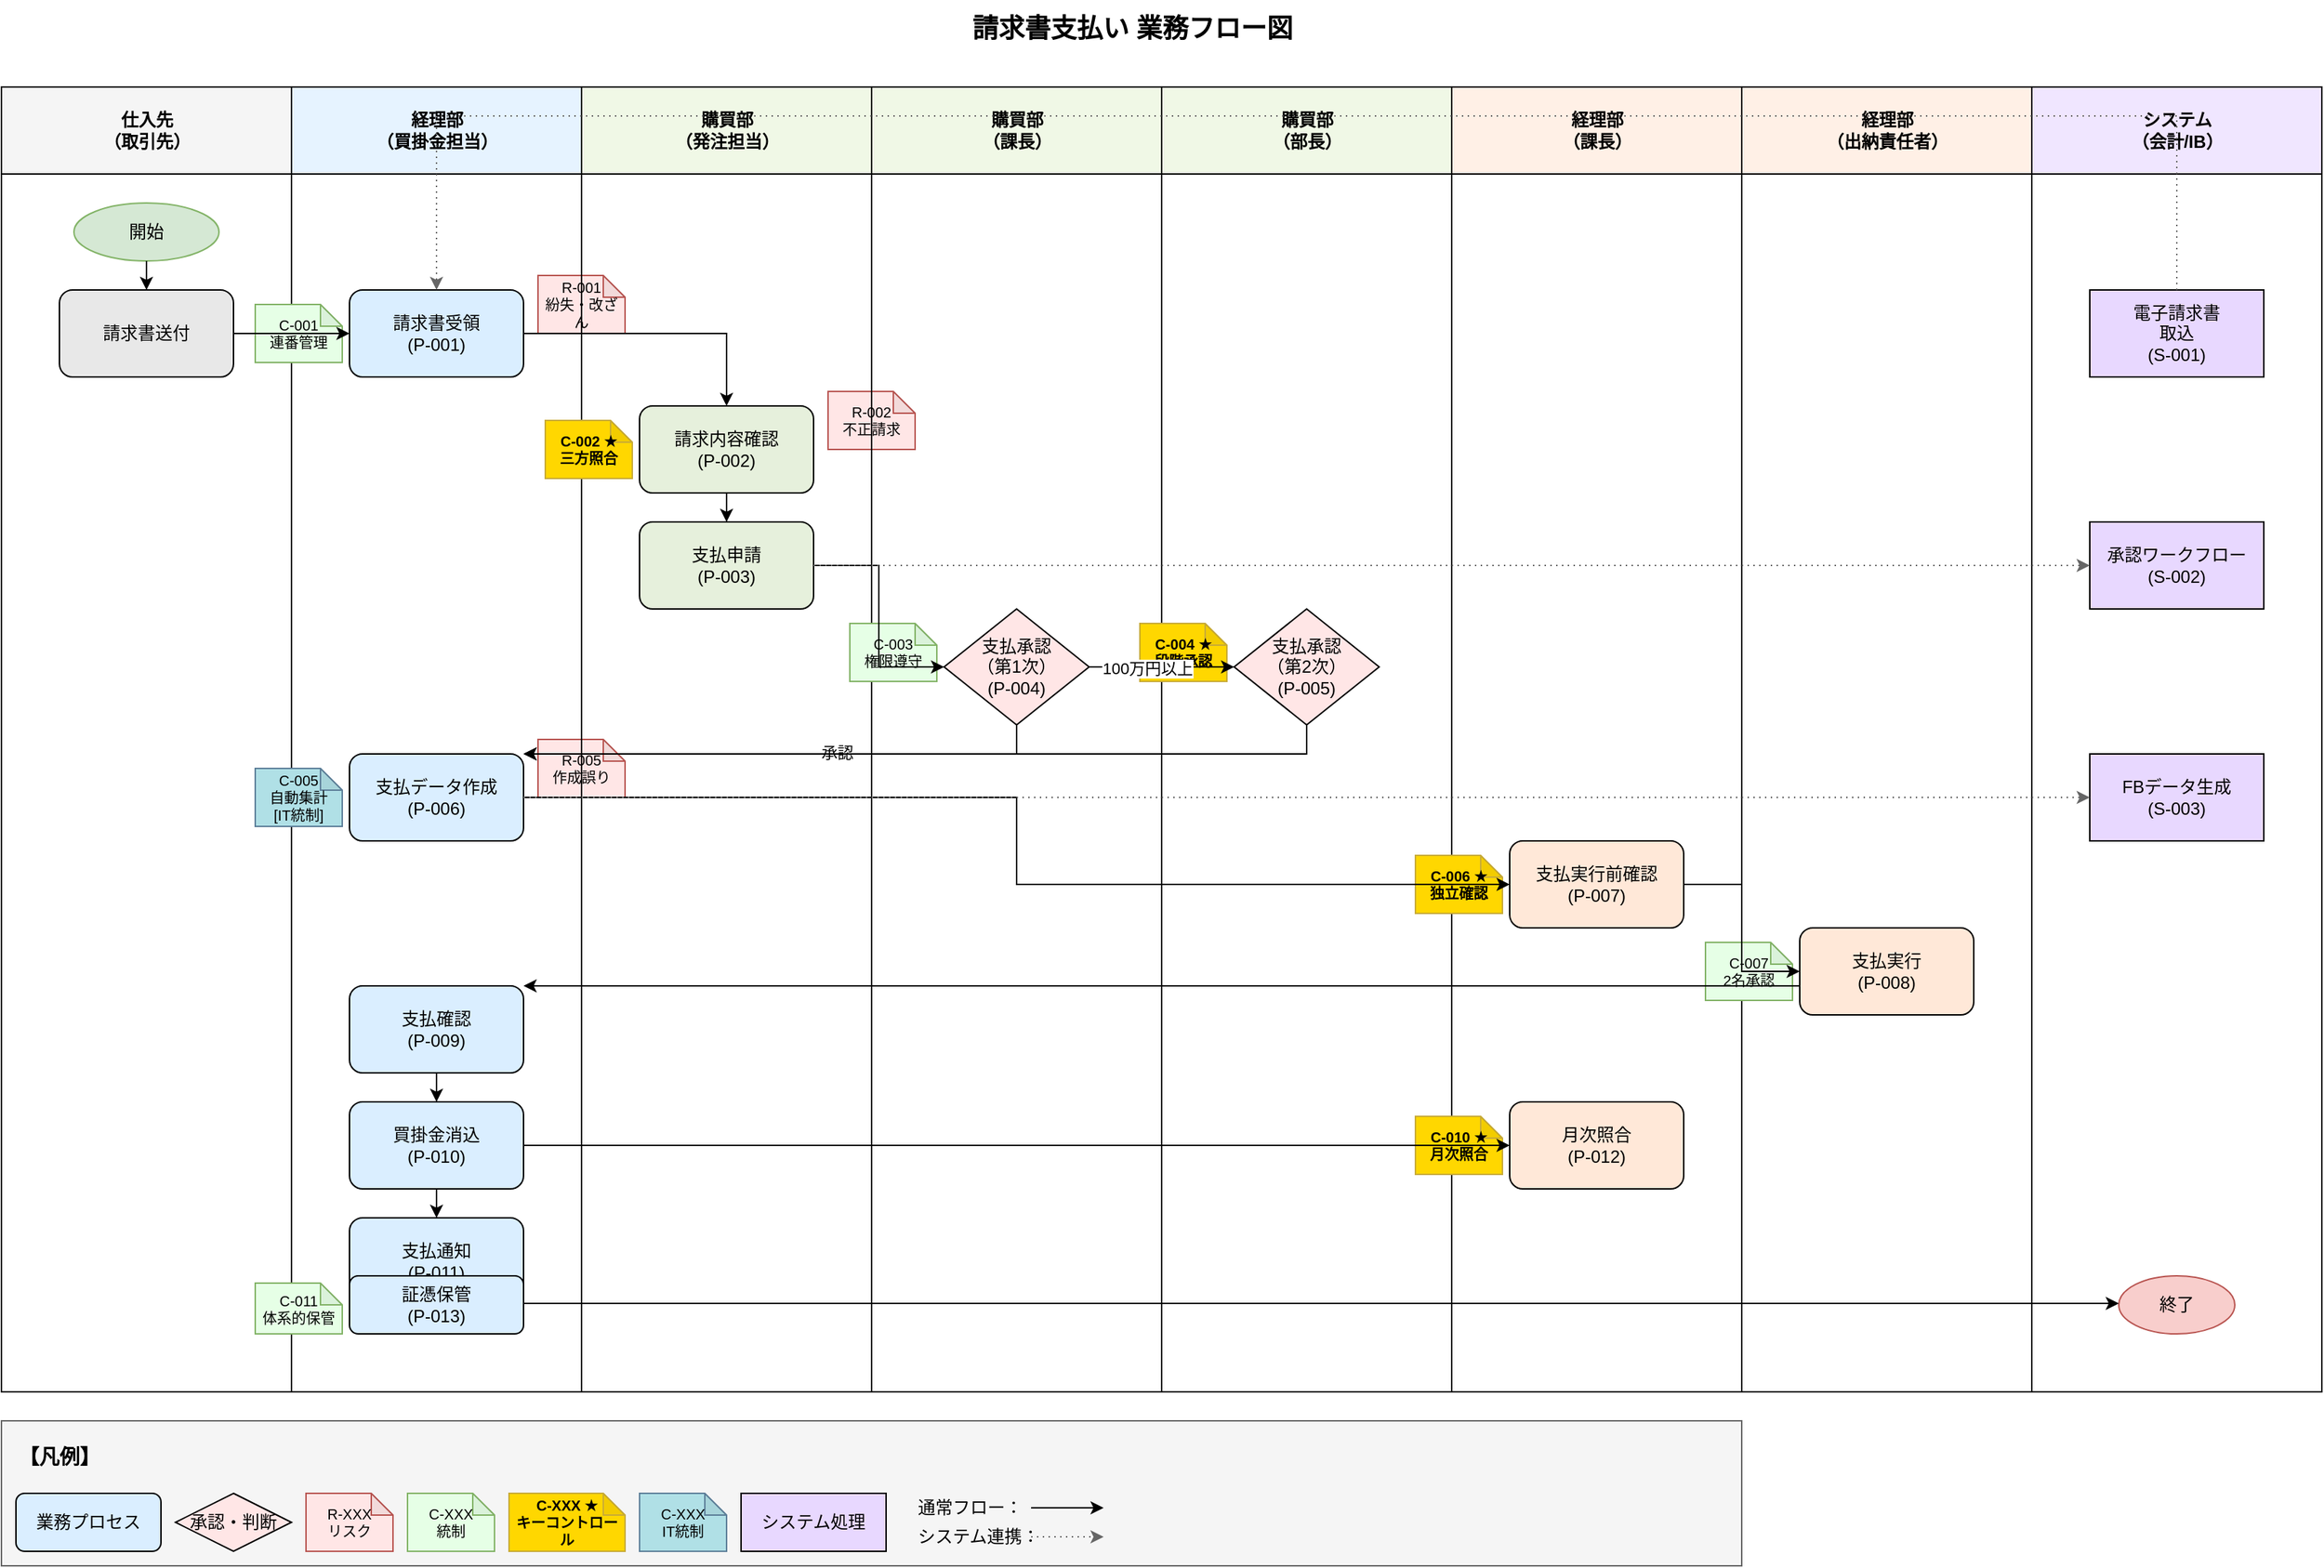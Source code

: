 <mxfile version="24.0.0" type="device">
  <diagram name="請求書支払い業務フロー図" id="ap-process-flow">
    <mxGraphModel dx="1422" dy="794" grid="1" gridSize="10" guides="1" tooltips="1" connect="1" arrows="1" fold="1" page="1" pageScale="1" pageWidth="1654" pageHeight="1169" math="0" shadow="0">
      <root>
        <mxCell id="0" />
        <mxCell id="1" parent="0" />
        
        <!-- タイトル -->
        <mxCell id="title" value="請求書支払い 業務フロー図" style="text;html=1;strokeColor=none;fillColor=none;align=center;verticalAlign=middle;whiteSpace=wrap;rounded=0;fontSize=18;fontStyle=1" parent="1" vertex="1">
          <mxGeometry x="600" y="20" width="400" height="40" as="geometry" />
        </mxCell>
        
        <!-- スイムレーンコンテナ -->
        <mxCell id="2" value="" style="swimlane;startSize=0;" parent="1" vertex="1">
          <mxGeometry x="20" y="80" width="1600" height="900" as="geometry" />
        </mxCell>
        
        <!-- 仕入先 -->
        <mxCell id="3" value="仕入先&lt;br&gt;（取引先）" style="swimlane;html=1;startSize=60;fillColor=#F5F5F5;" parent="2" vertex="1">
          <mxGeometry width="200" height="900" as="geometry" />
        </mxCell>
        
        <mxCell id="start" value="開始" style="ellipse;whiteSpace=wrap;html=1;fillColor=#D5E8D4;strokeColor=#82B366;" parent="3" vertex="1">
          <mxGeometry x="50" y="80" width="100" height="40" as="geometry" />
        </mxCell>
        
        <!-- 請求書送付 -->
        <mxCell id="vendor-invoice" value="請求書送付" style="rounded=1;whiteSpace=wrap;html=1;fillColor=#E8E8E8;" parent="3" vertex="1">
          <mxGeometry x="40" y="140" width="120" height="60" as="geometry" />
        </mxCell>
        
        <!-- 経理部 -->
        <mxCell id="4" value="経理部&lt;br&gt;（買掛金担当）" style="swimlane;html=1;startSize=60;fillColor=#E6F3FF;" parent="2" vertex="1">
          <mxGeometry x="200" width="200" height="900" as="geometry" />
        </mxCell>
        
        <!-- P-001: 請求書受領 -->
        <mxCell id="process-001" value="請求書受領&lt;br&gt;(P-001)" style="rounded=1;whiteSpace=wrap;html=1;fillColor=#DAEEFF;strokeColor=#000000;" parent="4" vertex="1">
          <mxGeometry x="40" y="140" width="120" height="60" as="geometry" />
        </mxCell>
        
        <!-- R-001 -->
        <mxCell id="risk-001" value="R-001&lt;br&gt;紛失・改ざん" style="shape=note;whiteSpace=wrap;html=1;backgroundOutline=1;darkOpacity=0.05;fillColor=#FFE6E6;strokeColor=#B85450;size=15;fontSize=10;" parent="4" vertex="1">
          <mxGeometry x="170" y="130" width="60" height="40" as="geometry" />
        </mxCell>
        
        <!-- C-001 -->
        <mxCell id="control-001" value="C-001&lt;br&gt;連番管理" style="shape=note;whiteSpace=wrap;html=1;backgroundOutline=1;darkOpacity=0.05;fillColor=#E6FFE6;strokeColor=#82B366;size=15;fontSize=10;" parent="4" vertex="1">
          <mxGeometry x="-25" y="150" width="60" height="40" as="geometry" />
        </mxCell>
        
        <!-- P-006: 支払データ作成 -->
        <mxCell id="process-006" value="支払データ作成&lt;br&gt;(P-006)" style="rounded=1;whiteSpace=wrap;html=1;fillColor=#DAEEFF;strokeColor=#000000;" parent="4" vertex="1">
          <mxGeometry x="40" y="460" width="120" height="60" as="geometry" />
        </mxCell>
        
        <!-- R-005 -->
        <mxCell id="risk-005" value="R-005&lt;br&gt;作成誤り" style="shape=note;whiteSpace=wrap;html=1;backgroundOutline=1;darkOpacity=0.05;fillColor=#FFE6E6;strokeColor=#B85450;size=15;fontSize=10;" parent="4" vertex="1">
          <mxGeometry x="170" y="450" width="60" height="40" as="geometry" />
        </mxCell>
        
        <!-- C-005 -->
        <mxCell id="control-005" value="C-005&lt;br&gt;自動集計&lt;br&gt;[IT統制]" style="shape=note;whiteSpace=wrap;html=1;backgroundOutline=1;darkOpacity=0.05;fillColor=#B0E0E6;strokeColor=#5D7F99;size=15;fontSize=10;" parent="4" vertex="1">
          <mxGeometry x="-25" y="470" width="60" height="40" as="geometry" />
        </mxCell>
        
        <!-- P-009: 支払確認 -->
        <mxCell id="process-009" value="支払確認&lt;br&gt;(P-009)" style="rounded=1;whiteSpace=wrap;html=1;fillColor=#DAEEFF;strokeColor=#000000;" parent="4" vertex="1">
          <mxGeometry x="40" y="620" width="120" height="60" as="geometry" />
        </mxCell>
        
        <!-- P-010: 買掛金消込 -->
        <mxCell id="process-010" value="買掛金消込&lt;br&gt;(P-010)" style="rounded=1;whiteSpace=wrap;html=1;fillColor=#DAEEFF;strokeColor=#000000;" parent="4" vertex="1">
          <mxGeometry x="40" y="700" width="120" height="60" as="geometry" />
        </mxCell>
        
        <!-- P-011: 支払通知 -->
        <mxCell id="process-011" value="支払通知&lt;br&gt;(P-011)" style="rounded=1;whiteSpace=wrap;html=1;fillColor=#DAEEFF;strokeColor=#000000;" parent="4" vertex="1">
          <mxGeometry x="40" y="780" width="120" height="60" as="geometry" />
        </mxCell>
        
        <!-- 購買部 -->
        <mxCell id="5" value="購買部&lt;br&gt;（発注担当）" style="swimlane;html=1;startSize=60;fillColor=#F0F8E6;" parent="2" vertex="1">
          <mxGeometry x="400" width="200" height="900" as="geometry" />
        </mxCell>
        
        <!-- P-002: 請求内容確認 -->
        <mxCell id="process-002" value="請求内容確認&lt;br&gt;(P-002)" style="rounded=1;whiteSpace=wrap;html=1;fillColor=#E6F0DC;strokeColor=#000000;" parent="5" vertex="1">
          <mxGeometry x="40" y="220" width="120" height="60" as="geometry" />
        </mxCell>
        
        <!-- R-002 -->
        <mxCell id="risk-002" value="R-002&lt;br&gt;不正請求" style="shape=note;whiteSpace=wrap;html=1;backgroundOutline=1;darkOpacity=0.05;fillColor=#FFE6E6;strokeColor=#B85450;size=15;fontSize=10;" parent="5" vertex="1">
          <mxGeometry x="170" y="210" width="60" height="40" as="geometry" />
        </mxCell>
        
        <!-- C-002 -->
        <mxCell id="control-002" value="C-002 ★&lt;br&gt;三方照合" style="shape=note;whiteSpace=wrap;html=1;backgroundOutline=1;darkOpacity=0.05;fillColor=#FFD700;strokeColor=#C8AB37;size=15;fontSize=10;fontStyle=1;" parent="5" vertex="1">
          <mxGeometry x="-25" y="230" width="60" height="40" as="geometry" />
        </mxCell>
        
        <!-- P-003: 支払申請 -->
        <mxCell id="process-003" value="支払申請&lt;br&gt;(P-003)" style="rounded=1;whiteSpace=wrap;html=1;fillColor=#E6F0DC;strokeColor=#000000;" parent="5" vertex="1">
          <mxGeometry x="40" y="300" width="120" height="60" as="geometry" />
        </mxCell>
        
        <!-- 購買部課長 -->
        <mxCell id="6" value="購買部&lt;br&gt;（課長）" style="swimlane;html=1;startSize=60;fillColor=#F0F8E6;" parent="2" vertex="1">
          <mxGeometry x="600" width="200" height="900" as="geometry" />
        </mxCell>
        
        <!-- P-004: 支払承認（第1次） -->
        <mxCell id="process-004" value="支払承認&lt;br&gt;（第1次）&lt;br&gt;(P-004)" style="rhombus;whiteSpace=wrap;html=1;fillColor=#FFE6E6;" parent="6" vertex="1">
          <mxGeometry x="50" y="360" width="100" height="80" as="geometry" />
        </mxCell>
        
        <!-- C-003 -->
        <mxCell id="control-003" value="C-003&lt;br&gt;権限遵守" style="shape=note;whiteSpace=wrap;html=1;backgroundOutline=1;darkOpacity=0.05;fillColor=#E6FFE6;strokeColor=#82B366;size=15;fontSize=10;" parent="6" vertex="1">
          <mxGeometry x="-15" y="370" width="60" height="40" as="geometry" />
        </mxCell>
        
        <!-- 購買部部長 -->
        <mxCell id="7" value="購買部&lt;br&gt;（部長）" style="swimlane;html=1;startSize=60;fillColor=#F0F8E6;" parent="2" vertex="1">
          <mxGeometry x="800" width="200" height="900" as="geometry" />
        </mxCell>
        
        <!-- P-005: 支払承認（第2次） -->
        <mxCell id="process-005" value="支払承認&lt;br&gt;（第2次）&lt;br&gt;(P-005)" style="rhombus;whiteSpace=wrap;html=1;fillColor=#FFE6E6;" parent="7" vertex="1">
          <mxGeometry x="50" y="360" width="100" height="80" as="geometry" />
        </mxCell>
        
        <!-- C-004 -->
        <mxCell id="control-004" value="C-004 ★&lt;br&gt;段階承認" style="shape=note;whiteSpace=wrap;html=1;backgroundOutline=1;darkOpacity=0.05;fillColor=#FFD700;strokeColor=#C8AB37;size=15;fontSize=10;fontStyle=1;" parent="7" vertex="1">
          <mxGeometry x="-15" y="370" width="60" height="40" as="geometry" />
        </mxCell>
        
        <!-- 経理部課長 -->
        <mxCell id="8" value="経理部&lt;br&gt;（課長）" style="swimlane;html=1;startSize=60;fillColor=#FFF0E6;" parent="2" vertex="1">
          <mxGeometry x="1000" width="200" height="900" as="geometry" />
        </mxCell>
        
        <!-- P-007: 支払実行前確認 -->
        <mxCell id="process-007" value="支払実行前確認&lt;br&gt;(P-007)" style="rounded=1;whiteSpace=wrap;html=1;fillColor=#FFE8D8;strokeColor=#000000;" parent="8" vertex="1">
          <mxGeometry x="40" y="520" width="120" height="60" as="geometry" />
        </mxCell>
        
        <!-- C-006 -->
        <mxCell id="control-006" value="C-006 ★&lt;br&gt;独立確認" style="shape=note;whiteSpace=wrap;html=1;backgroundOutline=1;darkOpacity=0.05;fillColor=#FFD700;strokeColor=#C8AB37;size=15;fontSize=10;fontStyle=1;" parent="8" vertex="1">
          <mxGeometry x="-25" y="530" width="60" height="40" as="geometry" />
        </mxCell>
        
        <!-- P-012: 月次照合 -->
        <mxCell id="process-012" value="月次照合&lt;br&gt;(P-012)" style="rounded=1;whiteSpace=wrap;html=1;fillColor=#FFE8D8;strokeColor=#000000;" parent="8" vertex="1">
          <mxGeometry x="40" y="700" width="120" height="60" as="geometry" />
        </mxCell>
        
        <!-- C-010 -->
        <mxCell id="control-010" value="C-010 ★&lt;br&gt;月次照合" style="shape=note;whiteSpace=wrap;html=1;backgroundOutline=1;darkOpacity=0.05;fillColor=#FFD700;strokeColor=#C8AB37;size=15;fontSize=10;fontStyle=1;" parent="8" vertex="1">
          <mxGeometry x="-25" y="710" width="60" height="40" as="geometry" />
        </mxCell>
        
        <!-- 経理部出納責任者 -->
        <mxCell id="9" value="経理部&lt;br&gt;（出納責任者）" style="swimlane;html=1;startSize=60;fillColor=#FFF0E6;" parent="2" vertex="1">
          <mxGeometry x="1200" width="200" height="900" as="geometry" />
        </mxCell>
        
        <!-- P-008: 支払実行 -->
        <mxCell id="process-008" value="支払実行&lt;br&gt;(P-008)" style="rounded=1;whiteSpace=wrap;html=1;fillColor=#FFE8D8;strokeColor=#000000;" parent="9" vertex="1">
          <mxGeometry x="40" y="580" width="120" height="60" as="geometry" />
        </mxCell>
        
        <!-- C-007 -->
        <mxCell id="control-007" value="C-007&lt;br&gt;2名承認" style="shape=note;whiteSpace=wrap;html=1;backgroundOutline=1;darkOpacity=0.05;fillColor=#E6FFE6;strokeColor=#82B366;size=15;fontSize=10;" parent="9" vertex="1">
          <mxGeometry x="-25" y="590" width="60" height="40" as="geometry" />
        </mxCell>
        
        <!-- システム -->
        <mxCell id="10" value="システム&lt;br&gt;（会計/IB）" style="swimlane;html=1;startSize=60;fillColor=#F0E6FF;" parent="2" vertex="1">
          <mxGeometry x="1400" width="200" height="900" as="geometry" />
        </mxCell>
        
        <!-- S-001: 電子請求書システム -->
        <mxCell id="system-001" value="電子請求書&lt;br&gt;取込&lt;br&gt;(S-001)" style="rectangle;whiteSpace=wrap;html=1;fillColor=#E8D8FF;strokeColor=#000000;" parent="10" vertex="1">
          <mxGeometry x="40" y="140" width="120" height="60" as="geometry" />
        </mxCell>
        
        <!-- S-002: 購買管理システム -->
        <mxCell id="system-002" value="承認ワークフロー&lt;br&gt;(S-002)" style="rectangle;whiteSpace=wrap;html=1;fillColor=#E8D8FF;strokeColor=#000000;" parent="10" vertex="1">
          <mxGeometry x="40" y="300" width="120" height="60" as="geometry" />
        </mxCell>
        
        <!-- S-003: 会計システム -->
        <mxCell id="system-003" value="FBデータ生成&lt;br&gt;(S-003)" style="rectangle;whiteSpace=wrap;html=1;fillColor=#E8D8FF;strokeColor=#000000;" parent="10" vertex="1">
          <mxGeometry x="40" y="460" width="120" height="60" as="geometry" />
        </mxCell>
        
        <mxCell id="end" value="終了" style="ellipse;whiteSpace=wrap;html=1;fillColor=#F8CECC;strokeColor=#B85450;" parent="10" vertex="1">
          <mxGeometry x="60" y="820" width="80" height="40" as="geometry" />
        </mxCell>
        
        <!-- フロー線 -->
        <mxCell id="flow-1" style="edgeStyle=orthogonalEdgeStyle;rounded=0;orthogonalLoop=1;jettySize=auto;html=1;" parent="1" source="start" target="vendor-invoice" edge="1">
          <mxGeometry relative="1" as="geometry" />
        </mxCell>
        
        <mxCell id="flow-2" style="edgeStyle=orthogonalEdgeStyle;rounded=0;orthogonalLoop=1;jettySize=auto;html=1;" parent="1" source="vendor-invoice" target="process-001" edge="1">
          <mxGeometry relative="1" as="geometry" />
        </mxCell>
        
        <mxCell id="flow-3" style="edgeStyle=orthogonalEdgeStyle;rounded=0;orthogonalLoop=1;jettySize=auto;html=1;" parent="1" source="process-001" target="process-002" edge="1">
          <mxGeometry relative="1" as="geometry" />
        </mxCell>
        
        <mxCell id="flow-4" style="edgeStyle=orthogonalEdgeStyle;rounded=0;orthogonalLoop=1;jettySize=auto;html=1;" parent="1" source="process-002" target="process-003" edge="1">
          <mxGeometry relative="1" as="geometry" />
        </mxCell>
        
        <mxCell id="flow-5" style="edgeStyle=orthogonalEdgeStyle;rounded=0;orthogonalLoop=1;jettySize=auto;html=1;" parent="1" source="process-003" target="process-004" edge="1">
          <mxGeometry relative="1" as="geometry" />
        </mxCell>
        
        <mxCell id="flow-6" style="edgeStyle=orthogonalEdgeStyle;rounded=0;orthogonalLoop=1;jettySize=auto;html=1;" parent="1" source="process-004" target="process-005" edge="1">
          <mxGeometry relative="1" as="geometry">
            <Array as="points">
              <mxPoint x="720" y="480" />
              <mxPoint x="720" y="480" />
            </Array>
          </mxGeometry>
        </mxCell>
        
        <mxCell id="flow-6-label" value="100万円以上" style="edgeLabel;html=1;align=center;verticalAlign=middle;resizable=0;points=[];" parent="flow-6" vertex="1" connectable="0">
          <mxGeometry x="-0.2" y="-1" relative="1" as="geometry">
            <mxPoint as="offset" />
          </mxGeometry>
        </mxCell>
        
        <mxCell id="flow-7" style="edgeStyle=orthogonalEdgeStyle;rounded=0;orthogonalLoop=1;jettySize=auto;html=1;" parent="1" source="process-004" target="process-006" edge="1">
          <mxGeometry relative="1" as="geometry">
            <Array as="points">
              <mxPoint x="720" y="540" />
              <mxPoint x="320" y="540" />
            </Array>
          </mxGeometry>
        </mxCell>
        
        <mxCell id="flow-7-label" value="承認" style="edgeLabel;html=1;align=center;verticalAlign=middle;resizable=0;points=[];" parent="flow-7" vertex="1" connectable="0">
          <mxGeometry x="-0.2" y="-1" relative="1" as="geometry">
            <mxPoint as="offset" />
          </mxGeometry>
        </mxCell>
        
        <mxCell id="flow-8" style="edgeStyle=orthogonalEdgeStyle;rounded=0;orthogonalLoop=1;jettySize=auto;html=1;" parent="1" source="process-005" target="process-006" edge="1">
          <mxGeometry relative="1" as="geometry">
            <Array as="points">
              <mxPoint x="920" y="540" />
              <mxPoint x="320" y="540" />
            </Array>
          </mxGeometry>
        </mxCell>
        
        <mxCell id="flow-9" style="edgeStyle=orthogonalEdgeStyle;rounded=0;orthogonalLoop=1;jettySize=auto;html=1;" parent="1" source="process-006" target="process-007" edge="1">
          <mxGeometry relative="1" as="geometry" />
        </mxCell>
        
        <mxCell id="flow-10" style="edgeStyle=orthogonalEdgeStyle;rounded=0;orthogonalLoop=1;jettySize=auto;html=1;" parent="1" source="process-007" target="process-008" edge="1">
          <mxGeometry relative="1" as="geometry" />
        </mxCell>
        
        <mxCell id="flow-11" style="edgeStyle=orthogonalEdgeStyle;rounded=0;orthogonalLoop=1;jettySize=auto;html=1;" parent="1" source="process-008" target="process-009" edge="1">
          <mxGeometry relative="1" as="geometry">
            <Array as="points">
              <mxPoint x="1320" y="700" />
              <mxPoint x="320" y="700" />
            </Array>
          </mxGeometry>
        </mxCell>
        
        <mxCell id="flow-12" style="edgeStyle=orthogonalEdgeStyle;rounded=0;orthogonalLoop=1;jettySize=auto;html=1;" parent="1" source="process-009" target="process-010" edge="1">
          <mxGeometry relative="1" as="geometry" />
        </mxCell>
        
        <mxCell id="flow-13" style="edgeStyle=orthogonalEdgeStyle;rounded=0;orthogonalLoop=1;jettySize=auto;html=1;" parent="1" source="process-010" target="process-012" edge="1">
          <mxGeometry relative="1" as="geometry" />
        </mxCell>
        
        <mxCell id="flow-14" style="edgeStyle=orthogonalEdgeStyle;rounded=0;orthogonalLoop=1;jettySize=auto;html=1;" parent="1" source="process-010" target="process-011" edge="1">
          <mxGeometry relative="1" as="geometry" />
        </mxCell>
        
        <mxCell id="flow-15" style="edgeStyle=orthogonalEdgeStyle;rounded=0;orthogonalLoop=1;jettySize=auto;html=1;" parent="1" source="process-011" target="end" edge="1">
          <mxGeometry relative="1" as="geometry">
            <Array as="points">
              <mxPoint x="320" y="900" />
              <mxPoint x="1520" y="900" />
            </Array>
          </mxGeometry>
        </mxCell>
        
        <!-- システム連携（破線） -->
        <mxCell id="sys-flow-1" style="edgeStyle=orthogonalEdgeStyle;rounded=0;orthogonalLoop=1;jettySize=auto;html=1;dashed=1;dashPattern=1 3;strokeColor=#666666;" parent="1" source="system-001" target="process-001" edge="1">
          <mxGeometry relative="1" as="geometry">
            <Array as="points">
              <mxPoint x="1520" y="100" />
              <mxPoint x="320" y="100" />
            </Array>
          </mxGeometry>
        </mxCell>
        
        <mxCell id="sys-flow-2" style="edgeStyle=orthogonalEdgeStyle;rounded=0;orthogonalLoop=1;jettySize=auto;html=1;dashed=1;dashPattern=1 3;strokeColor=#666666;" parent="1" source="process-003" target="system-002" edge="1">
          <mxGeometry relative="1" as="geometry" />
        </mxCell>
        
        <mxCell id="sys-flow-3" style="edgeStyle=orthogonalEdgeStyle;rounded=0;orthogonalLoop=1;jettySize=auto;html=1;dashed=1;dashPattern=1 3;strokeColor=#666666;" parent="1" source="process-006" target="system-003" edge="1">
          <mxGeometry relative="1" as="geometry" />
        </mxCell>
        
        <!-- P-013: 証憑保管 -->
        <mxCell id="process-013" value="証憑保管&lt;br&gt;(P-013)" style="rounded=1;whiteSpace=wrap;html=1;fillColor=#DAEEFF;strokeColor=#000000;" parent="4" vertex="1">
          <mxGeometry x="40" y="820" width="120" height="40" as="geometry" />
        </mxCell>
        
        <!-- C-011 -->
        <mxCell id="control-011" value="C-011&lt;br&gt;体系的保管" style="shape=note;whiteSpace=wrap;html=1;backgroundOutline=1;darkOpacity=0.05;fillColor=#E6FFE6;strokeColor=#82B366;size=15;fontSize=10;" parent="4" vertex="1">
          <mxGeometry x="-25" y="825" width="60" height="35" as="geometry" />
        </mxCell>
        
        <!-- レジェンド -->
        <mxCell id="legend-box" value="" style="rounded=0;whiteSpace=wrap;html=1;fillColor=#F5F5F5;strokeColor=#666666;strokeWidth=1;" parent="1" vertex="1">
          <mxGeometry x="20" y="1000" width="1200" height="100" as="geometry" />
        </mxCell>
        
        <mxCell id="legend-title" value="【凡例】" style="text;html=1;fontSize=14;fontStyle=1;verticalAlign=middle;align=left;" parent="1" vertex="1">
          <mxGeometry x="30" y="1010" width="100" height="30" as="geometry" />
        </mxCell>
        
        <!-- プロセス記号 -->
        <mxCell id="legend-process" value="業務プロセス" style="rounded=1;whiteSpace=wrap;html=1;fillColor=#DAEEFF;" parent="1" vertex="1">
          <mxGeometry x="30" y="1050" width="100" height="40" as="geometry" />
        </mxCell>
        
        <!-- 承認判断 -->
        <mxCell id="legend-decision" value="承認・判断" style="rhombus;whiteSpace=wrap;html=1;fillColor=#FFE6E6;" parent="1" vertex="1">
          <mxGeometry x="140" y="1050" width="80" height="40" as="geometry" />
        </mxCell>
        
        <!-- リスク付箋 -->
        <mxCell id="legend-risk" value="R-XXX&lt;br&gt;リスク" style="shape=note;whiteSpace=wrap;html=1;backgroundOutline=1;darkOpacity=0.05;fillColor=#FFE6E6;strokeColor=#B85450;size=15;fontSize=10;" parent="1" vertex="1">
          <mxGeometry x="230" y="1050" width="60" height="40" as="geometry" />
        </mxCell>
        
        <!-- 統制付箋 -->
        <mxCell id="legend-control" value="C-XXX&lt;br&gt;統制" style="shape=note;whiteSpace=wrap;html=1;backgroundOutline=1;darkOpacity=0.05;fillColor=#E6FFE6;strokeColor=#82B366;size=15;fontSize=10;" parent="1" vertex="1">
          <mxGeometry x="300" y="1050" width="60" height="40" as="geometry" />
        </mxCell>
        
        <!-- キーコントロール付箋 -->
        <mxCell id="legend-key-control" value="C-XXX ★&lt;br&gt;キーコントロール" style="shape=note;whiteSpace=wrap;html=1;backgroundOutline=1;darkOpacity=0.05;fillColor=#FFD700;strokeColor=#C8AB37;size=15;fontSize=10;fontStyle=1;" parent="1" vertex="1">
          <mxGeometry x="370" y="1050" width="80" height="40" as="geometry" />
        </mxCell>
        
        <!-- IT統制付箋 -->
        <mxCell id="legend-it-control" value="C-XXX&lt;br&gt;IT統制" style="shape=note;whiteSpace=wrap;html=1;backgroundOutline=1;darkOpacity=0.05;fillColor=#B0E0E6;strokeColor=#5D7F99;size=15;fontSize=10;" parent="1" vertex="1">
          <mxGeometry x="460" y="1050" width="60" height="40" as="geometry" />
        </mxCell>
        
        <!-- システム処理 -->
        <mxCell id="legend-system" value="システム処理" style="rectangle;whiteSpace=wrap;html=1;fillColor=#E8D8FF;" parent="1" vertex="1">
          <mxGeometry x="530" y="1050" width="100" height="40" as="geometry" />
        </mxCell>
        
        <!-- フロー線の説明 -->
        <mxCell id="legend-flow-normal" value="通常フロー：" style="text;html=1;fontSize=12;verticalAlign=middle;align=left;" parent="1" vertex="1">
          <mxGeometry x="650" y="1050" width="80" height="20" as="geometry" />
        </mxCell>
        
        <mxCell id="legend-flow-normal-line" value="" style="endArrow=classic;html=1;" parent="1" edge="1">
          <mxGeometry width="50" height="50" relative="1" as="geometry">
            <mxPoint x="730" y="1060" as="sourcePoint" />
            <mxPoint x="780" y="1060" as="targetPoint" />
          </mxGeometry>
        </mxCell>
        
        <mxCell id="legend-flow-system" value="システム連携：" style="text;html=1;fontSize=12;verticalAlign=middle;align=left;" parent="1" vertex="1">
          <mxGeometry x="650" y="1070" width="80" height="20" as="geometry" />
        </mxCell>
        
        <mxCell id="legend-flow-system-line" value="" style="endArrow=classic;html=1;dashed=1;dashPattern=1 3;strokeColor=#666666;" parent="1" edge="1">
          <mxGeometry width="50" height="50" relative="1" as="geometry">
            <mxPoint x="730" y="1080" as="sourcePoint" />
            <mxPoint x="780" y="1080" as="targetPoint" />
          </mxGeometry>
        </mxCell>
        
      </root>
    </mxGraphModel>
  </diagram>
</mxfile>
